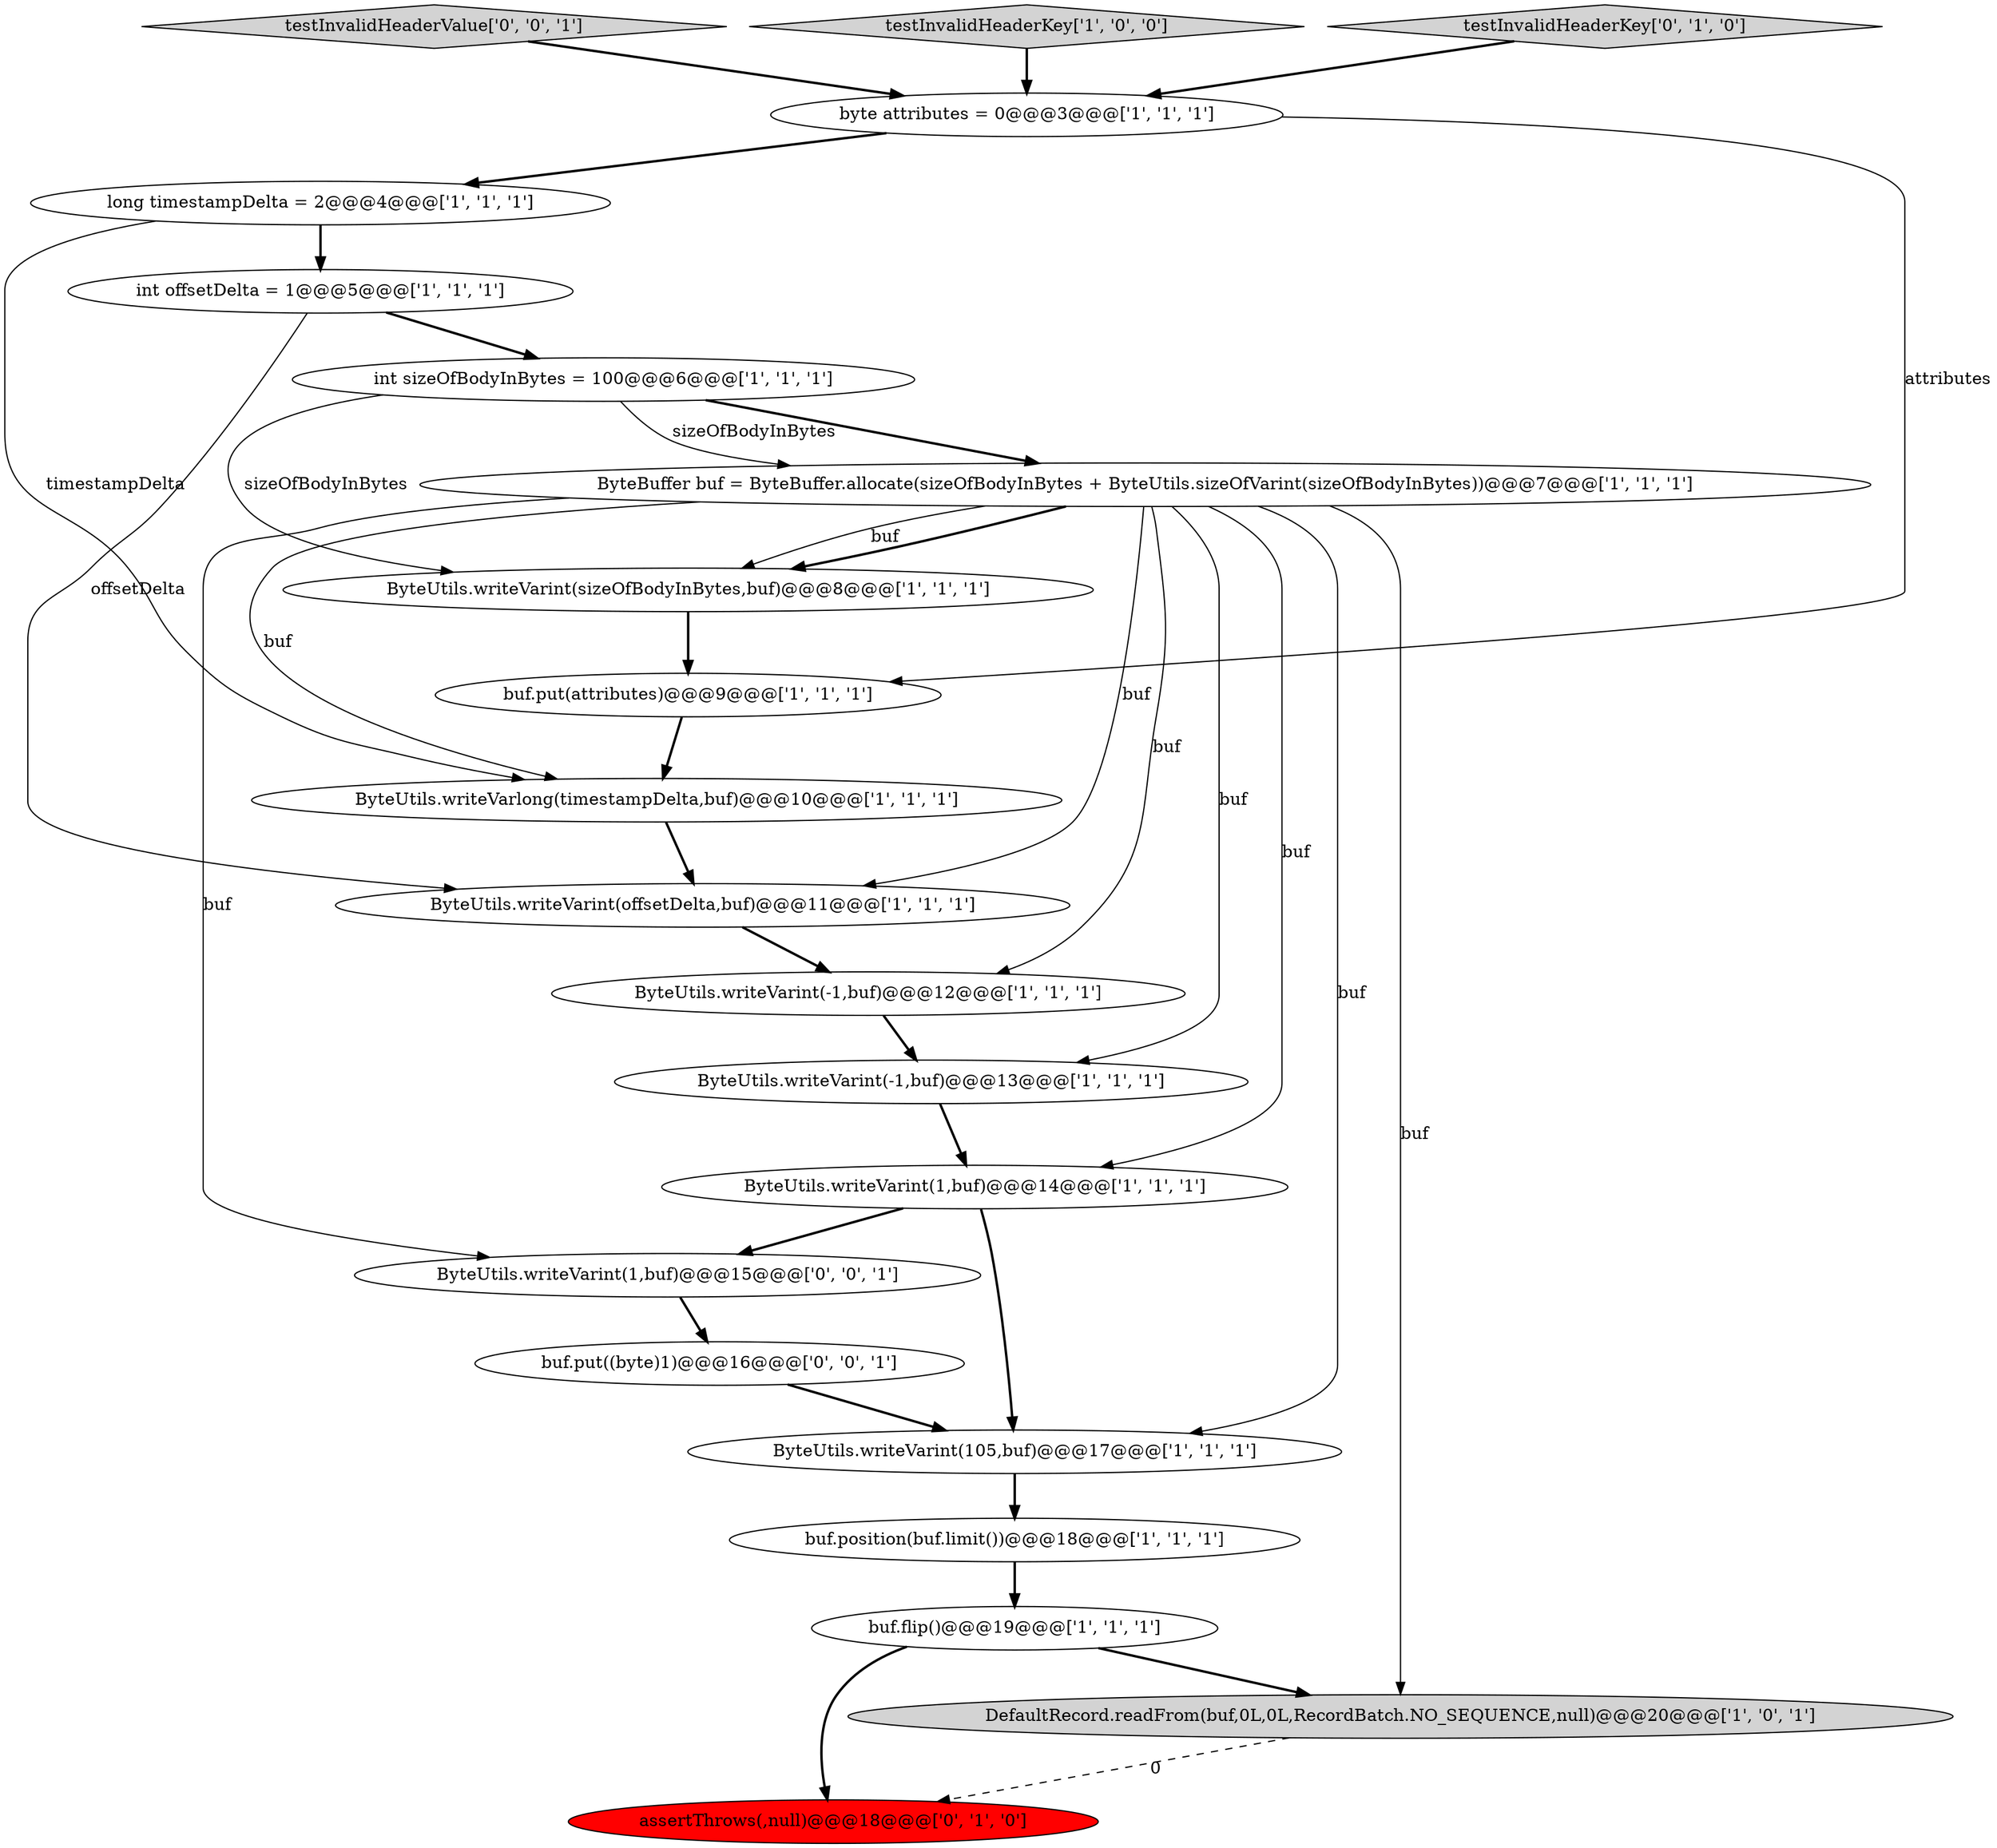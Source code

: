 digraph {
12 [style = filled, label = "ByteUtils.writeVarint(1,buf)@@@14@@@['1', '1', '1']", fillcolor = white, shape = ellipse image = "AAA0AAABBB1BBB"];
18 [style = filled, label = "assertThrows(,null)@@@18@@@['0', '1', '0']", fillcolor = red, shape = ellipse image = "AAA1AAABBB2BBB"];
14 [style = filled, label = "buf.flip()@@@19@@@['1', '1', '1']", fillcolor = white, shape = ellipse image = "AAA0AAABBB1BBB"];
21 [style = filled, label = "buf.put((byte)1)@@@16@@@['0', '0', '1']", fillcolor = white, shape = ellipse image = "AAA0AAABBB3BBB"];
8 [style = filled, label = "ByteUtils.writeVarint(offsetDelta,buf)@@@11@@@['1', '1', '1']", fillcolor = white, shape = ellipse image = "AAA0AAABBB1BBB"];
19 [style = filled, label = "testInvalidHeaderValue['0', '0', '1']", fillcolor = lightgray, shape = diamond image = "AAA0AAABBB3BBB"];
2 [style = filled, label = "buf.put(attributes)@@@9@@@['1', '1', '1']", fillcolor = white, shape = ellipse image = "AAA0AAABBB1BBB"];
3 [style = filled, label = "int offsetDelta = 1@@@5@@@['1', '1', '1']", fillcolor = white, shape = ellipse image = "AAA0AAABBB1BBB"];
16 [style = filled, label = "long timestampDelta = 2@@@4@@@['1', '1', '1']", fillcolor = white, shape = ellipse image = "AAA0AAABBB1BBB"];
0 [style = filled, label = "testInvalidHeaderKey['1', '0', '0']", fillcolor = lightgray, shape = diamond image = "AAA0AAABBB1BBB"];
7 [style = filled, label = "ByteUtils.writeVarlong(timestampDelta,buf)@@@10@@@['1', '1', '1']", fillcolor = white, shape = ellipse image = "AAA0AAABBB1BBB"];
15 [style = filled, label = "buf.position(buf.limit())@@@18@@@['1', '1', '1']", fillcolor = white, shape = ellipse image = "AAA0AAABBB1BBB"];
1 [style = filled, label = "ByteUtils.writeVarint(sizeOfBodyInBytes,buf)@@@8@@@['1', '1', '1']", fillcolor = white, shape = ellipse image = "AAA0AAABBB1BBB"];
13 [style = filled, label = "byte attributes = 0@@@3@@@['1', '1', '1']", fillcolor = white, shape = ellipse image = "AAA0AAABBB1BBB"];
17 [style = filled, label = "testInvalidHeaderKey['0', '1', '0']", fillcolor = lightgray, shape = diamond image = "AAA0AAABBB2BBB"];
10 [style = filled, label = "DefaultRecord.readFrom(buf,0L,0L,RecordBatch.NO_SEQUENCE,null)@@@20@@@['1', '0', '1']", fillcolor = lightgray, shape = ellipse image = "AAA0AAABBB1BBB"];
4 [style = filled, label = "ByteUtils.writeVarint(-1,buf)@@@13@@@['1', '1', '1']", fillcolor = white, shape = ellipse image = "AAA0AAABBB1BBB"];
5 [style = filled, label = "int sizeOfBodyInBytes = 100@@@6@@@['1', '1', '1']", fillcolor = white, shape = ellipse image = "AAA0AAABBB1BBB"];
9 [style = filled, label = "ByteUtils.writeVarint(105,buf)@@@17@@@['1', '1', '1']", fillcolor = white, shape = ellipse image = "AAA0AAABBB1BBB"];
6 [style = filled, label = "ByteBuffer buf = ByteBuffer.allocate(sizeOfBodyInBytes + ByteUtils.sizeOfVarint(sizeOfBodyInBytes))@@@7@@@['1', '1', '1']", fillcolor = white, shape = ellipse image = "AAA0AAABBB1BBB"];
20 [style = filled, label = "ByteUtils.writeVarint(1,buf)@@@15@@@['0', '0', '1']", fillcolor = white, shape = ellipse image = "AAA0AAABBB3BBB"];
11 [style = filled, label = "ByteUtils.writeVarint(-1,buf)@@@12@@@['1', '1', '1']", fillcolor = white, shape = ellipse image = "AAA0AAABBB1BBB"];
16->3 [style = bold, label=""];
3->8 [style = solid, label="offsetDelta"];
6->7 [style = solid, label="buf"];
6->20 [style = solid, label="buf"];
0->13 [style = bold, label=""];
15->14 [style = bold, label=""];
6->10 [style = solid, label="buf"];
11->4 [style = bold, label=""];
16->7 [style = solid, label="timestampDelta"];
6->1 [style = solid, label="buf"];
5->1 [style = solid, label="sizeOfBodyInBytes"];
12->20 [style = bold, label=""];
14->10 [style = bold, label=""];
7->8 [style = bold, label=""];
12->9 [style = bold, label=""];
13->16 [style = bold, label=""];
6->11 [style = solid, label="buf"];
6->12 [style = solid, label="buf"];
20->21 [style = bold, label=""];
13->2 [style = solid, label="attributes"];
6->1 [style = bold, label=""];
3->5 [style = bold, label=""];
21->9 [style = bold, label=""];
6->9 [style = solid, label="buf"];
5->6 [style = bold, label=""];
19->13 [style = bold, label=""];
9->15 [style = bold, label=""];
5->6 [style = solid, label="sizeOfBodyInBytes"];
4->12 [style = bold, label=""];
6->8 [style = solid, label="buf"];
14->18 [style = bold, label=""];
1->2 [style = bold, label=""];
17->13 [style = bold, label=""];
2->7 [style = bold, label=""];
8->11 [style = bold, label=""];
6->4 [style = solid, label="buf"];
10->18 [style = dashed, label="0"];
}
